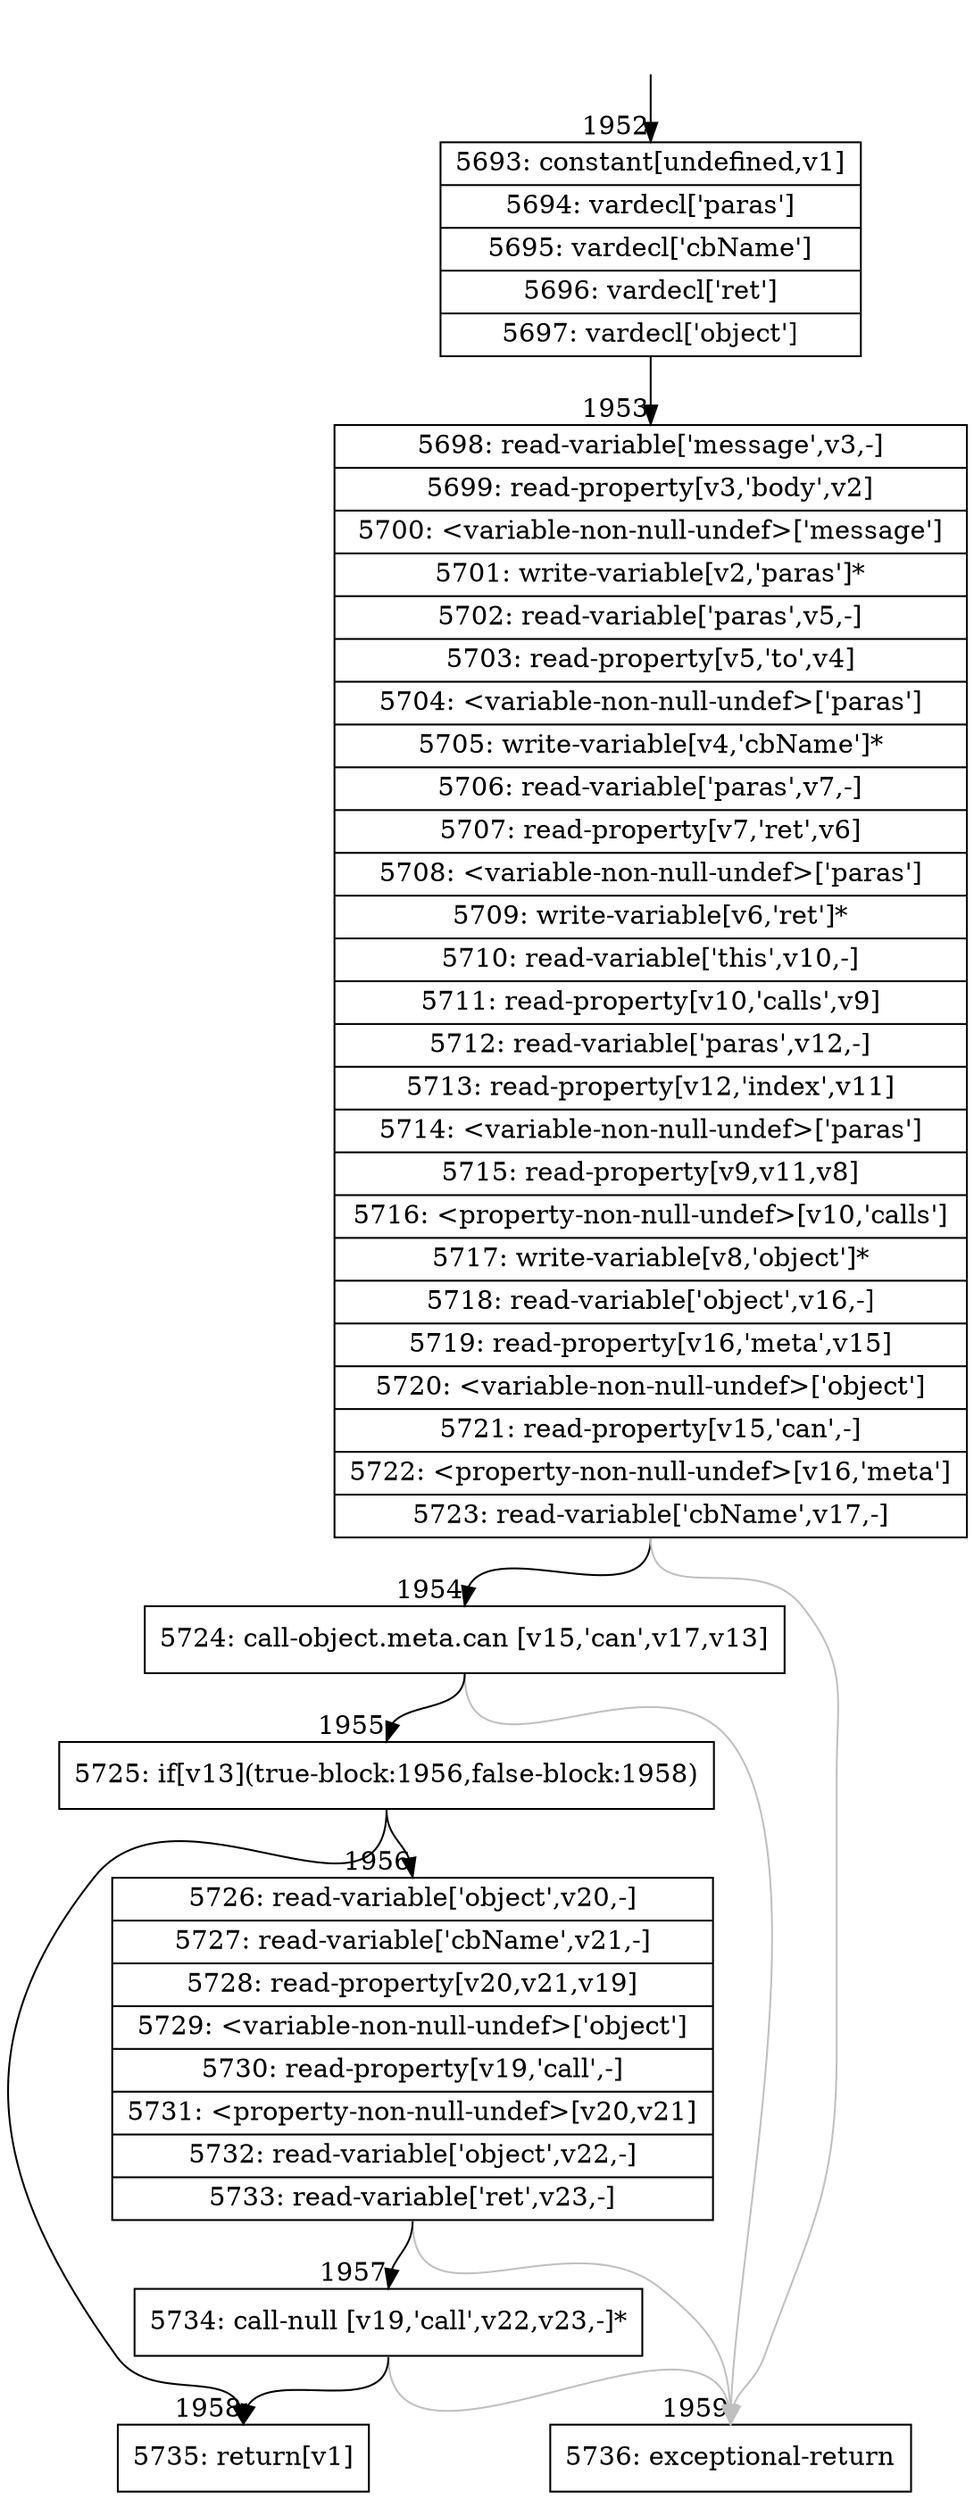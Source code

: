 digraph {
rankdir="TD"
BB_entry226[shape=none,label=""];
BB_entry226 -> BB1952 [tailport=s, headport=n, headlabel="    1952"]
BB1952 [shape=record label="{5693: constant[undefined,v1]|5694: vardecl['paras']|5695: vardecl['cbName']|5696: vardecl['ret']|5697: vardecl['object']}" ] 
BB1952 -> BB1953 [tailport=s, headport=n, headlabel="      1953"]
BB1953 [shape=record label="{5698: read-variable['message',v3,-]|5699: read-property[v3,'body',v2]|5700: \<variable-non-null-undef\>['message']|5701: write-variable[v2,'paras']*|5702: read-variable['paras',v5,-]|5703: read-property[v5,'to',v4]|5704: \<variable-non-null-undef\>['paras']|5705: write-variable[v4,'cbName']*|5706: read-variable['paras',v7,-]|5707: read-property[v7,'ret',v6]|5708: \<variable-non-null-undef\>['paras']|5709: write-variable[v6,'ret']*|5710: read-variable['this',v10,-]|5711: read-property[v10,'calls',v9]|5712: read-variable['paras',v12,-]|5713: read-property[v12,'index',v11]|5714: \<variable-non-null-undef\>['paras']|5715: read-property[v9,v11,v8]|5716: \<property-non-null-undef\>[v10,'calls']|5717: write-variable[v8,'object']*|5718: read-variable['object',v16,-]|5719: read-property[v16,'meta',v15]|5720: \<variable-non-null-undef\>['object']|5721: read-property[v15,'can',-]|5722: \<property-non-null-undef\>[v16,'meta']|5723: read-variable['cbName',v17,-]}" ] 
BB1953 -> BB1954 [tailport=s, headport=n, headlabel="      1954"]
BB1953 -> BB1959 [tailport=s, headport=n, color=gray, headlabel="      1959"]
BB1954 [shape=record label="{5724: call-object.meta.can [v15,'can',v17,v13]}" ] 
BB1954 -> BB1955 [tailport=s, headport=n, headlabel="      1955"]
BB1954 -> BB1959 [tailport=s, headport=n, color=gray]
BB1955 [shape=record label="{5725: if[v13](true-block:1956,false-block:1958)}" ] 
BB1955 -> BB1956 [tailport=s, headport=n, headlabel="      1956"]
BB1955 -> BB1958 [tailport=s, headport=n, headlabel="      1958"]
BB1956 [shape=record label="{5726: read-variable['object',v20,-]|5727: read-variable['cbName',v21,-]|5728: read-property[v20,v21,v19]|5729: \<variable-non-null-undef\>['object']|5730: read-property[v19,'call',-]|5731: \<property-non-null-undef\>[v20,v21]|5732: read-variable['object',v22,-]|5733: read-variable['ret',v23,-]}" ] 
BB1956 -> BB1957 [tailport=s, headport=n, headlabel="      1957"]
BB1956 -> BB1959 [tailport=s, headport=n, color=gray]
BB1957 [shape=record label="{5734: call-null [v19,'call',v22,v23,-]*}" ] 
BB1957 -> BB1958 [tailport=s, headport=n]
BB1957 -> BB1959 [tailport=s, headport=n, color=gray]
BB1958 [shape=record label="{5735: return[v1]}" ] 
BB1959 [shape=record label="{5736: exceptional-return}" ] 
//#$~ 2263
}
